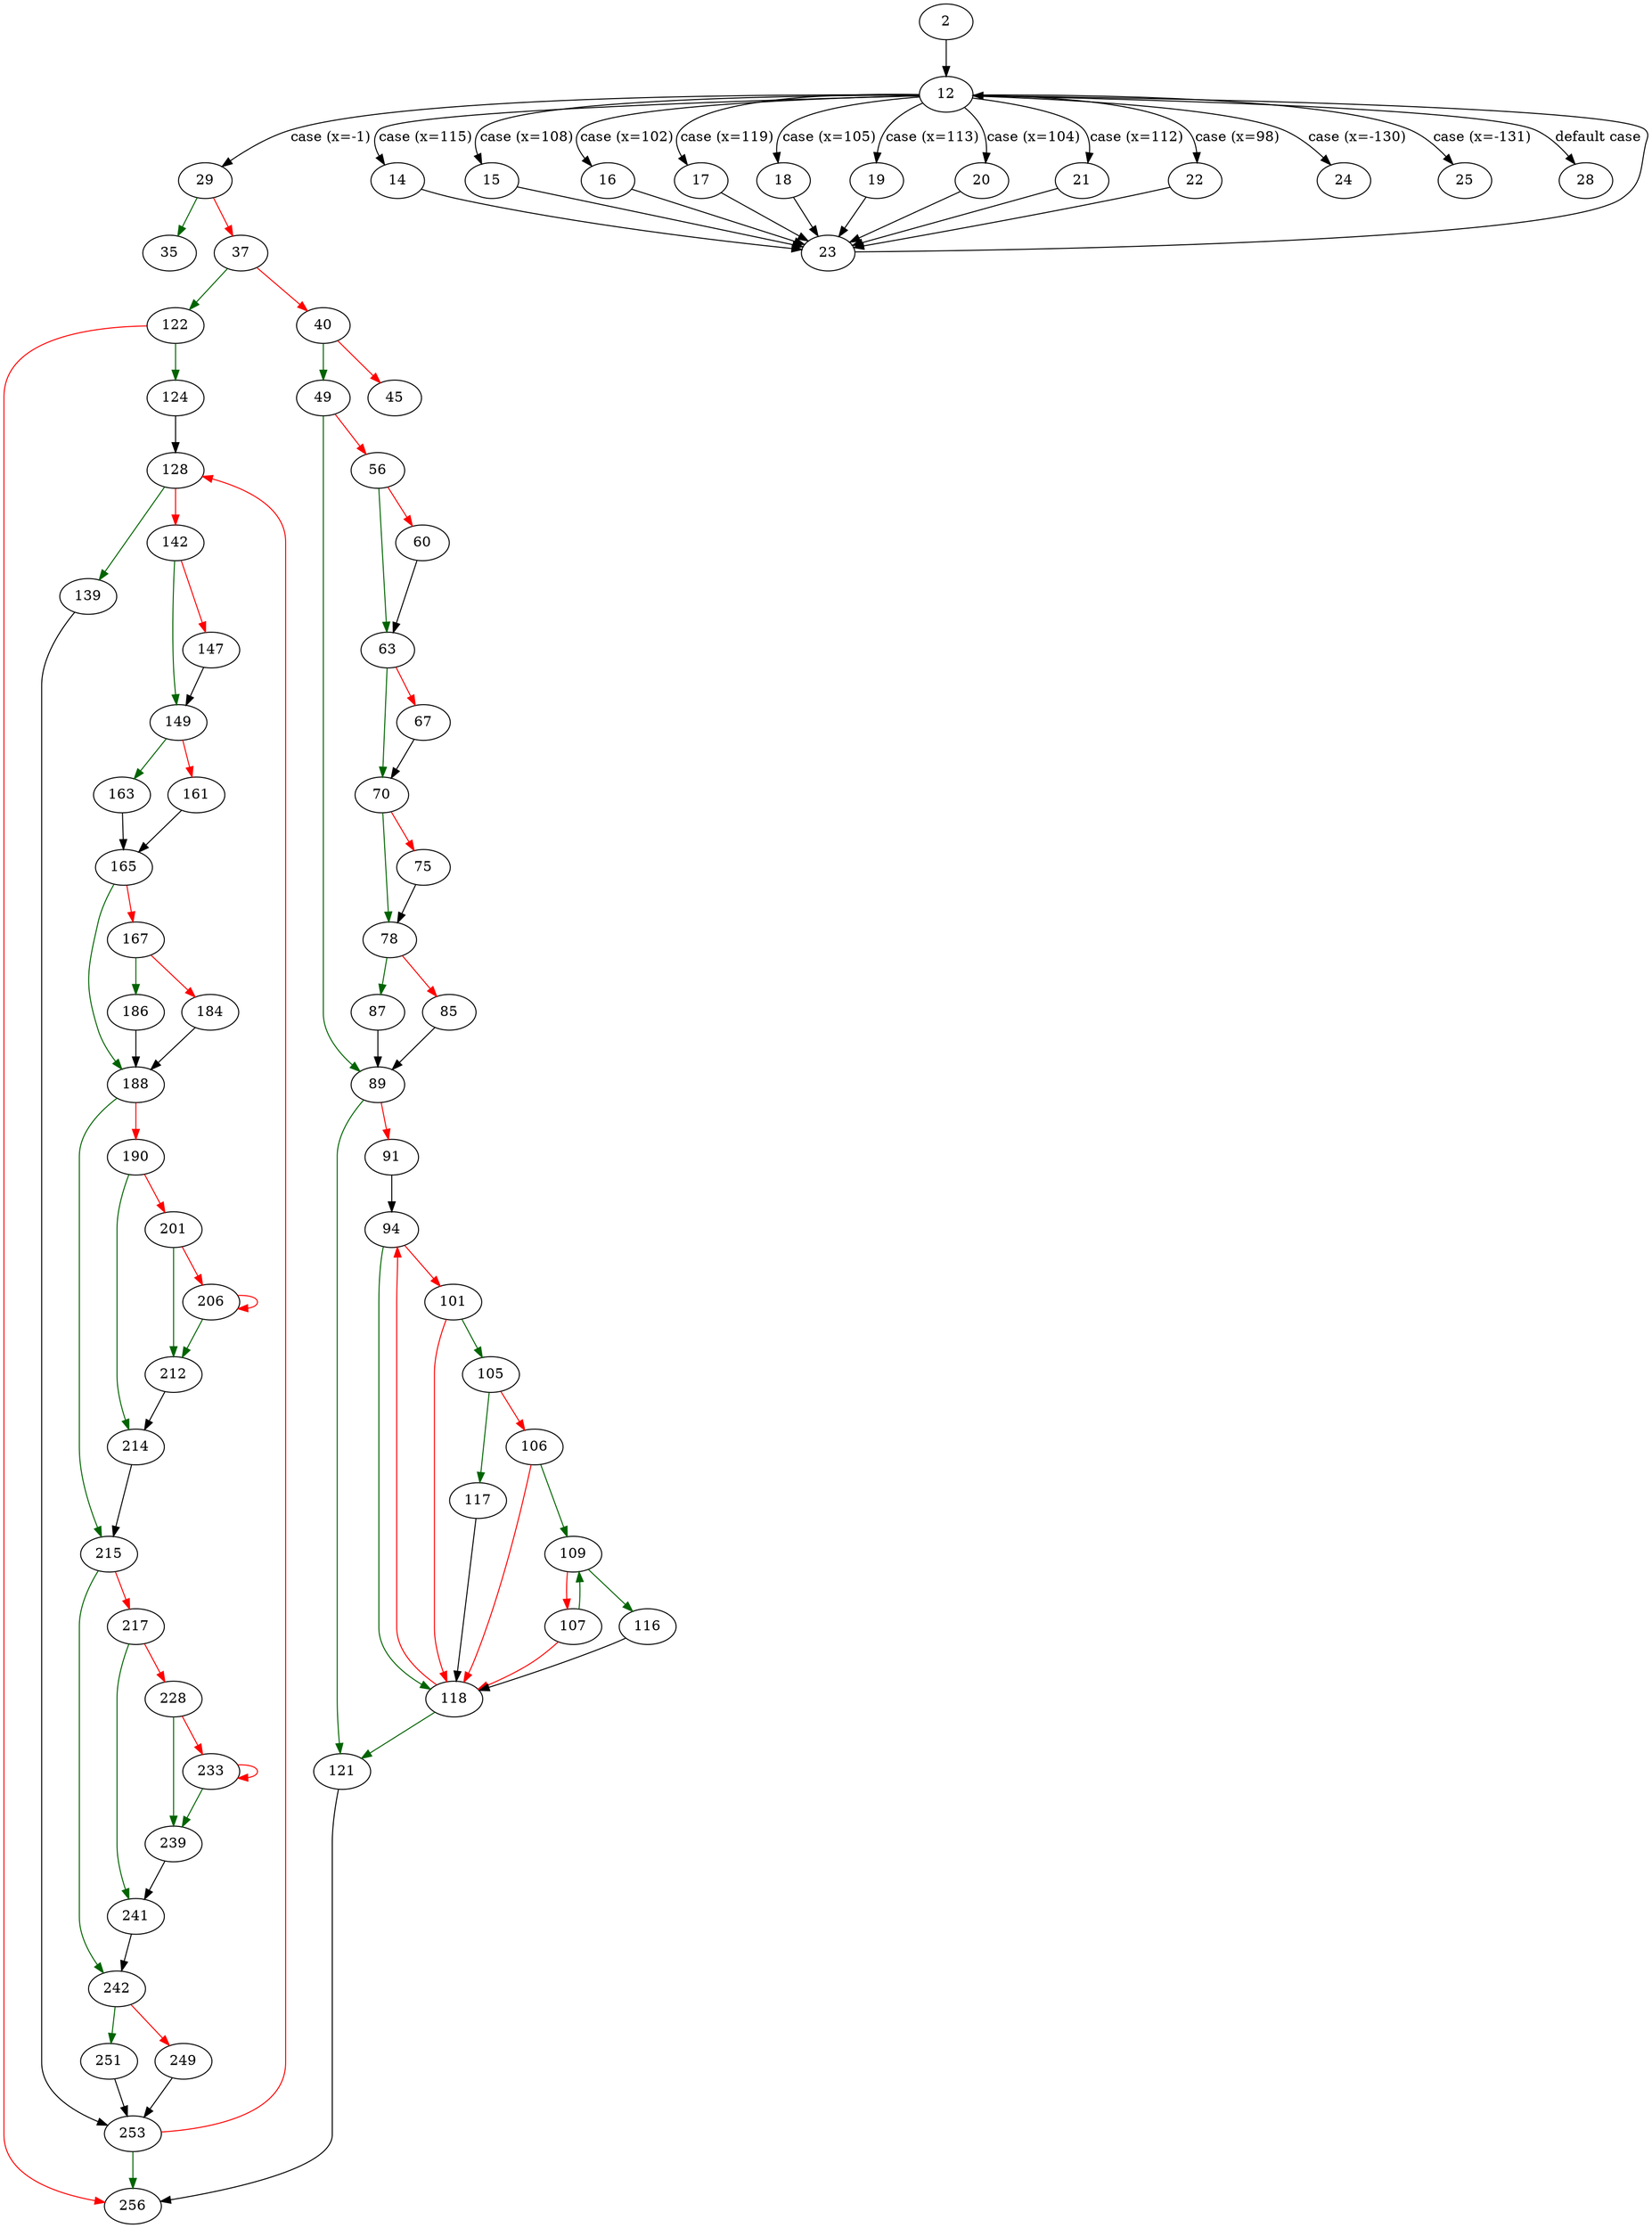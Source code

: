 strict digraph "main" {
	// Node definitions.
	2 [entry=true];
	12;
	29;
	14;
	15;
	16;
	17;
	18;
	19;
	20;
	21;
	22;
	24;
	25;
	28;
	23;
	35;
	37;
	122;
	40;
	49;
	45;
	89;
	56;
	63;
	60;
	70;
	67;
	78;
	75;
	87;
	85;
	121;
	91;
	94;
	118;
	101;
	105;
	117;
	106;
	109;
	107;
	116;
	256;
	124;
	128;
	139;
	142;
	253;
	149;
	147;
	163;
	161;
	165;
	188;
	167;
	186;
	184;
	215;
	190;
	214;
	201;
	212;
	206;
	242;
	217;
	241;
	228;
	239;
	233;
	251;
	249;

	// Edge definitions.
	2 -> 12;
	12 -> 29 [
		cond="case (x=-1)"
		label="case (x=-1)"
	];
	12 -> 14 [
		cond="case (x=115)"
		label="case (x=115)"
	];
	12 -> 15 [
		cond="case (x=108)"
		label="case (x=108)"
	];
	12 -> 16 [
		cond="case (x=102)"
		label="case (x=102)"
	];
	12 -> 17 [
		cond="case (x=119)"
		label="case (x=119)"
	];
	12 -> 18 [
		cond="case (x=105)"
		label="case (x=105)"
	];
	12 -> 19 [
		cond="case (x=113)"
		label="case (x=113)"
	];
	12 -> 20 [
		cond="case (x=104)"
		label="case (x=104)"
	];
	12 -> 21 [
		cond="case (x=112)"
		label="case (x=112)"
	];
	12 -> 22 [
		cond="case (x=98)"
		label="case (x=98)"
	];
	12 -> 24 [
		cond="case (x=-130)"
		label="case (x=-130)"
	];
	12 -> 25 [
		cond="case (x=-131)"
		label="case (x=-131)"
	];
	12 -> 28 [
		cond="default case"
		label="default case"
	];
	29 -> 35 [
		color=darkgreen
		cond=true
	];
	29 -> 37 [
		color=red
		cond=false
	];
	14 -> 23;
	15 -> 23;
	16 -> 23;
	17 -> 23;
	18 -> 23;
	19 -> 23;
	20 -> 23;
	21 -> 23;
	22 -> 23;
	23 -> 12;
	37 -> 122 [
		color=darkgreen
		cond=true
	];
	37 -> 40 [
		color=red
		cond=false
	];
	122 -> 256 [
		color=red
		cond=false
	];
	122 -> 124 [
		color=darkgreen
		cond=true
	];
	40 -> 49 [
		color=darkgreen
		cond=true
	];
	40 -> 45 [
		color=red
		cond=false
	];
	49 -> 89 [
		color=darkgreen
		cond=true
	];
	49 -> 56 [
		color=red
		cond=false
	];
	89 -> 121 [
		color=darkgreen
		cond=true
	];
	89 -> 91 [
		color=red
		cond=false
	];
	56 -> 63 [
		color=darkgreen
		cond=true
	];
	56 -> 60 [
		color=red
		cond=false
	];
	63 -> 70 [
		color=darkgreen
		cond=true
	];
	63 -> 67 [
		color=red
		cond=false
	];
	60 -> 63;
	70 -> 78 [
		color=darkgreen
		cond=true
	];
	70 -> 75 [
		color=red
		cond=false
	];
	67 -> 70;
	78 -> 87 [
		color=darkgreen
		cond=true
	];
	78 -> 85 [
		color=red
		cond=false
	];
	75 -> 78;
	87 -> 89;
	85 -> 89;
	121 -> 256;
	91 -> 94;
	94 -> 118 [
		color=darkgreen
		cond=true
	];
	94 -> 101 [
		color=red
		cond=false
	];
	118 -> 121 [
		color=darkgreen
		cond=true
	];
	118 -> 94 [
		color=red
		cond=false
	];
	101 -> 118 [
		color=red
		cond=false
	];
	101 -> 105 [
		color=darkgreen
		cond=true
	];
	105 -> 117 [
		color=darkgreen
		cond=true
	];
	105 -> 106 [
		color=red
		cond=false
	];
	117 -> 118;
	106 -> 118 [
		color=red
		cond=false
	];
	106 -> 109 [
		color=darkgreen
		cond=true
	];
	109 -> 107 [
		color=red
		cond=false
	];
	109 -> 116 [
		color=darkgreen
		cond=true
	];
	107 -> 118 [
		color=red
		cond=false
	];
	107 -> 109 [
		color=darkgreen
		cond=true
	];
	116 -> 118;
	124 -> 128;
	128 -> 139 [
		color=darkgreen
		cond=true
	];
	128 -> 142 [
		color=red
		cond=false
	];
	139 -> 253;
	142 -> 149 [
		color=darkgreen
		cond=true
	];
	142 -> 147 [
		color=red
		cond=false
	];
	253 -> 256 [
		color=darkgreen
		cond=true
	];
	253 -> 128 [
		color=red
		cond=false
	];
	149 -> 163 [
		color=darkgreen
		cond=true
	];
	149 -> 161 [
		color=red
		cond=false
	];
	147 -> 149;
	163 -> 165;
	161 -> 165;
	165 -> 188 [
		color=darkgreen
		cond=true
	];
	165 -> 167 [
		color=red
		cond=false
	];
	188 -> 215 [
		color=darkgreen
		cond=true
	];
	188 -> 190 [
		color=red
		cond=false
	];
	167 -> 186 [
		color=darkgreen
		cond=true
	];
	167 -> 184 [
		color=red
		cond=false
	];
	186 -> 188;
	184 -> 188;
	215 -> 242 [
		color=darkgreen
		cond=true
	];
	215 -> 217 [
		color=red
		cond=false
	];
	190 -> 214 [
		color=darkgreen
		cond=true
	];
	190 -> 201 [
		color=red
		cond=false
	];
	214 -> 215;
	201 -> 212 [
		color=darkgreen
		cond=true
	];
	201 -> 206 [
		color=red
		cond=false
	];
	212 -> 214;
	206 -> 212 [
		color=darkgreen
		cond=true
	];
	206 -> 206 [
		color=red
		cond=false
	];
	242 -> 251 [
		color=darkgreen
		cond=true
	];
	242 -> 249 [
		color=red
		cond=false
	];
	217 -> 241 [
		color=darkgreen
		cond=true
	];
	217 -> 228 [
		color=red
		cond=false
	];
	241 -> 242;
	228 -> 239 [
		color=darkgreen
		cond=true
	];
	228 -> 233 [
		color=red
		cond=false
	];
	239 -> 241;
	233 -> 239 [
		color=darkgreen
		cond=true
	];
	233 -> 233 [
		color=red
		cond=false
	];
	251 -> 253;
	249 -> 253;
}